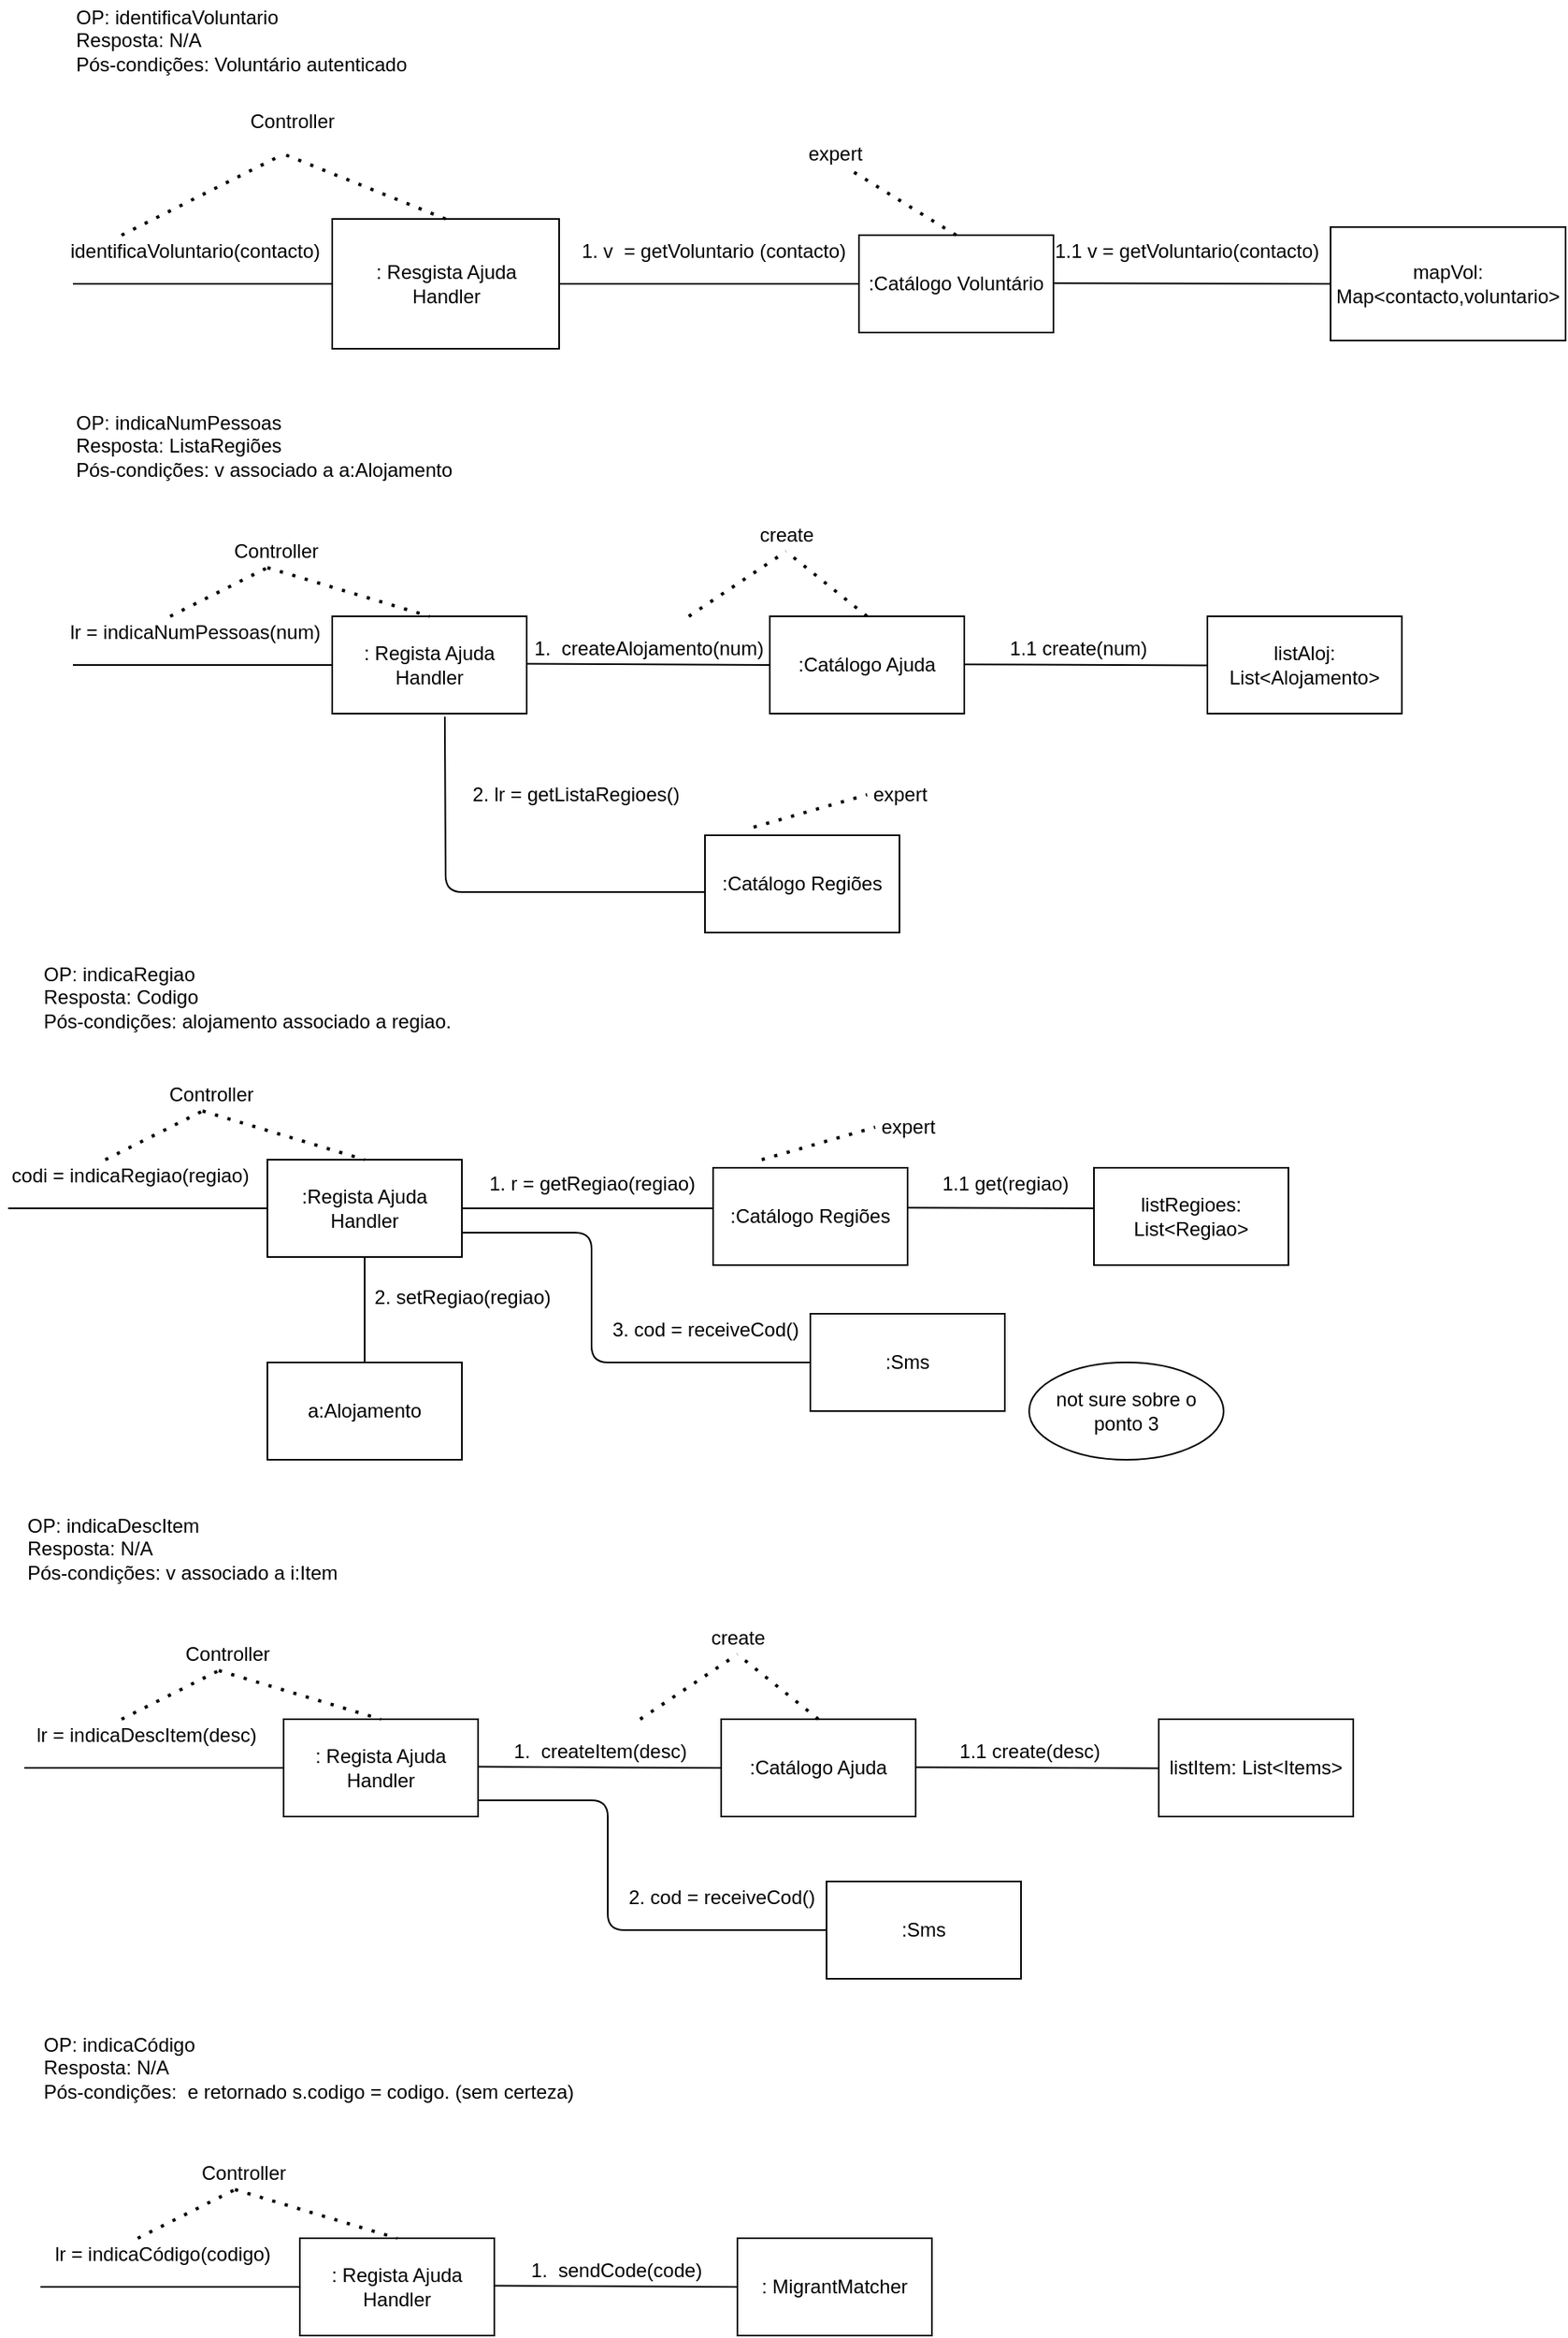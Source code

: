 <mxfile>
    <diagram id="OYfk0WZI_6KF0y1g5S_y" name="Page-1">
        <mxGraphModel dx="920" dy="507" grid="1" gridSize="10" guides="1" tooltips="1" connect="1" arrows="1" fold="1" page="1" pageScale="1" pageWidth="1654" pageHeight="1169" math="0" shadow="0">
            <root>
                <mxCell id="0"/>
                <mxCell id="1" parent="0"/>
                <mxCell id="ihmi3CmrBaso4x8rtIR5-3" value="OP: identificaVoluntario&lt;br&gt;Resposta: N/A&lt;br&gt;Pós-condições: Voluntário autenticado" style="text;html=1;align=left;verticalAlign=middle;resizable=0;points=[];autosize=1;strokeColor=none;fillColor=none;" parent="1" vertex="1">
                    <mxGeometry x="60" y="40" width="220" height="50" as="geometry"/>
                </mxCell>
                <mxCell id="ihmi3CmrBaso4x8rtIR5-4" value="identificaVoluntario(contacto)" style="text;html=1;align=center;verticalAlign=middle;resizable=0;points=[];autosize=1;strokeColor=none;fillColor=none;" parent="1" vertex="1">
                    <mxGeometry x="50" y="185" width="170" height="20" as="geometry"/>
                </mxCell>
                <mxCell id="ihmi3CmrBaso4x8rtIR5-5" value="" style="endArrow=none;html=1;endFill=0;" parent="1" edge="1">
                    <mxGeometry width="50" height="50" relative="1" as="geometry">
                        <mxPoint x="60" y="215" as="sourcePoint"/>
                        <mxPoint x="220" y="215" as="targetPoint"/>
                        <Array as="points">
                            <mxPoint x="150" y="215"/>
                        </Array>
                    </mxGeometry>
                </mxCell>
                <mxCell id="ihmi3CmrBaso4x8rtIR5-6" value="" style="rounded=0;whiteSpace=wrap;html=1;" parent="1" vertex="1">
                    <mxGeometry x="220" y="175" width="140" height="80" as="geometry"/>
                </mxCell>
                <mxCell id="ihmi3CmrBaso4x8rtIR5-7" value=": Resgista Ajuda&lt;br&gt;Handler" style="text;html=1;align=center;verticalAlign=middle;resizable=0;points=[];autosize=1;strokeColor=none;fillColor=none;" parent="1" vertex="1">
                    <mxGeometry x="240" y="200" width="100" height="30" as="geometry"/>
                </mxCell>
                <mxCell id="ihmi3CmrBaso4x8rtIR5-8" value="1. v&amp;nbsp; = getVoluntario (contacto)" style="text;html=1;align=center;verticalAlign=middle;resizable=0;points=[];autosize=1;strokeColor=none;fillColor=none;" parent="1" vertex="1">
                    <mxGeometry x="365" y="185" width="180" height="20" as="geometry"/>
                </mxCell>
                <mxCell id="ihmi3CmrBaso4x8rtIR5-9" value="" style="endArrow=none;html=1;exitX=1;exitY=0.5;exitDx=0;exitDy=0;endFill=0;" parent="1" source="ihmi3CmrBaso4x8rtIR5-6" target="ihmi3CmrBaso4x8rtIR5-11" edge="1">
                    <mxGeometry width="50" height="50" relative="1" as="geometry">
                        <mxPoint x="400" y="255" as="sourcePoint"/>
                        <mxPoint x="550" y="215" as="targetPoint"/>
                    </mxGeometry>
                </mxCell>
                <mxCell id="ihmi3CmrBaso4x8rtIR5-11" value=":Catálogo Voluntário" style="rounded=0;whiteSpace=wrap;html=1;" parent="1" vertex="1">
                    <mxGeometry x="545" y="185" width="120" height="60" as="geometry"/>
                </mxCell>
                <mxCell id="ihmi3CmrBaso4x8rtIR5-14" value="" style="endArrow=none;html=1;exitX=0;exitY=0.5;exitDx=0;exitDy=0;" parent="1" source="ihmi3CmrBaso4x8rtIR5-15" edge="1">
                    <mxGeometry width="50" height="50" relative="1" as="geometry">
                        <mxPoint x="815" y="214.58" as="sourcePoint"/>
                        <mxPoint x="665" y="214.58" as="targetPoint"/>
                    </mxGeometry>
                </mxCell>
                <mxCell id="ihmi3CmrBaso4x8rtIR5-15" value="mapVol: Map&amp;lt;contacto,voluntario&amp;gt;" style="rounded=0;whiteSpace=wrap;html=1;" parent="1" vertex="1">
                    <mxGeometry x="836" y="180" width="145" height="70" as="geometry"/>
                </mxCell>
                <mxCell id="ihmi3CmrBaso4x8rtIR5-16" value="1.1 v = getVoluntario(contacto)" style="text;html=1;align=center;verticalAlign=middle;resizable=0;points=[];autosize=1;strokeColor=none;fillColor=none;" parent="1" vertex="1">
                    <mxGeometry x="657" y="185" width="180" height="20" as="geometry"/>
                </mxCell>
                <mxCell id="ihmi3CmrBaso4x8rtIR5-17" value="" style="endArrow=none;dashed=1;html=1;dashPattern=1 3;strokeWidth=2;" parent="1" edge="1">
                    <mxGeometry width="50" height="50" relative="1" as="geometry">
                        <mxPoint x="90" y="185" as="sourcePoint"/>
                        <mxPoint x="190" y="135" as="targetPoint"/>
                    </mxGeometry>
                </mxCell>
                <mxCell id="ihmi3CmrBaso4x8rtIR5-18" value="" style="endArrow=none;dashed=1;html=1;dashPattern=1 3;strokeWidth=2;exitX=0.5;exitY=0;exitDx=0;exitDy=0;" parent="1" source="ihmi3CmrBaso4x8rtIR5-6" edge="1">
                    <mxGeometry width="50" height="50" relative="1" as="geometry">
                        <mxPoint x="420" y="315" as="sourcePoint"/>
                        <mxPoint x="190" y="135" as="targetPoint"/>
                    </mxGeometry>
                </mxCell>
                <mxCell id="ihmi3CmrBaso4x8rtIR5-19" value="Controller" style="text;html=1;align=center;verticalAlign=middle;resizable=0;points=[];autosize=1;strokeColor=none;fillColor=none;" parent="1" vertex="1">
                    <mxGeometry x="160" y="105" width="70" height="20" as="geometry"/>
                </mxCell>
                <mxCell id="ihmi3CmrBaso4x8rtIR5-20" value="" style="endArrow=none;dashed=1;html=1;dashPattern=1 3;strokeWidth=2;exitX=0.5;exitY=0;exitDx=0;exitDy=0;" parent="1" source="ihmi3CmrBaso4x8rtIR5-11" edge="1">
                    <mxGeometry width="50" height="50" relative="1" as="geometry">
                        <mxPoint x="470" y="215" as="sourcePoint"/>
                        <mxPoint x="540" y="145" as="targetPoint"/>
                    </mxGeometry>
                </mxCell>
                <mxCell id="ihmi3CmrBaso4x8rtIR5-21" value="expert" style="text;html=1;align=center;verticalAlign=middle;resizable=0;points=[];autosize=1;strokeColor=none;fillColor=none;" parent="1" vertex="1">
                    <mxGeometry x="505" y="125" width="50" height="20" as="geometry"/>
                </mxCell>
                <mxCell id="ihmi3CmrBaso4x8rtIR5-22" value="OP: indicaNumPessoas&lt;br&gt;Resposta: ListaRegiões&lt;br&gt;Pós-condições:&amp;nbsp;v associado a a:Alojamento" style="text;html=1;align=left;verticalAlign=middle;resizable=0;points=[];autosize=1;strokeColor=none;fillColor=none;" parent="1" vertex="1">
                    <mxGeometry x="60" y="290" width="250" height="50" as="geometry"/>
                </mxCell>
                <mxCell id="ihmi3CmrBaso4x8rtIR5-24" value="lr = indicaNumPessoas(num)" style="text;html=1;align=center;verticalAlign=middle;resizable=0;points=[];autosize=1;strokeColor=none;fillColor=none;" parent="1" vertex="1">
                    <mxGeometry x="50" y="420" width="170" height="20" as="geometry"/>
                </mxCell>
                <mxCell id="ihmi3CmrBaso4x8rtIR5-25" value="" style="endArrow=none;html=1;" parent="1" target="ihmi3CmrBaso4x8rtIR5-26" edge="1">
                    <mxGeometry width="50" height="50" relative="1" as="geometry">
                        <mxPoint x="60" y="450" as="sourcePoint"/>
                        <mxPoint x="230" y="450" as="targetPoint"/>
                    </mxGeometry>
                </mxCell>
                <mxCell id="ihmi3CmrBaso4x8rtIR5-26" value=": Regista Ajuda&lt;br&gt;Handler" style="rounded=0;whiteSpace=wrap;html=1;" parent="1" vertex="1">
                    <mxGeometry x="220" y="420" width="120" height="60" as="geometry"/>
                </mxCell>
                <mxCell id="ihmi3CmrBaso4x8rtIR5-27" value="" style="endArrow=none;dashed=1;html=1;dashPattern=1 3;strokeWidth=2;" parent="1" edge="1">
                    <mxGeometry width="50" height="50" relative="1" as="geometry">
                        <mxPoint x="120" y="420" as="sourcePoint"/>
                        <mxPoint x="180" y="390" as="targetPoint"/>
                    </mxGeometry>
                </mxCell>
                <mxCell id="ihmi3CmrBaso4x8rtIR5-34" value="" style="endArrow=none;dashed=1;html=1;dashPattern=1 3;strokeWidth=2;entryX=0.5;entryY=0;entryDx=0;entryDy=0;" parent="1" target="ihmi3CmrBaso4x8rtIR5-26" edge="1">
                    <mxGeometry width="50" height="50" relative="1" as="geometry">
                        <mxPoint x="180" y="390" as="sourcePoint"/>
                        <mxPoint x="240" y="360" as="targetPoint"/>
                    </mxGeometry>
                </mxCell>
                <mxCell id="ihmi3CmrBaso4x8rtIR5-35" value="Controller" style="text;html=1;align=center;verticalAlign=middle;resizable=0;points=[];autosize=1;strokeColor=none;fillColor=none;" parent="1" vertex="1">
                    <mxGeometry x="150" y="370" width="70" height="20" as="geometry"/>
                </mxCell>
                <mxCell id="3" value="" style="endArrow=none;html=1;entryX=0;entryY=0.5;entryDx=0;entryDy=0;" parent="1" target="4" edge="1">
                    <mxGeometry width="50" height="50" relative="1" as="geometry">
                        <mxPoint x="340" y="449.29" as="sourcePoint"/>
                        <mxPoint x="500" y="449.29" as="targetPoint"/>
                    </mxGeometry>
                </mxCell>
                <mxCell id="4" value=":Catálogo Ajuda" style="rounded=0;whiteSpace=wrap;html=1;" parent="1" vertex="1">
                    <mxGeometry x="490" y="420" width="120" height="60" as="geometry"/>
                </mxCell>
                <mxCell id="5" value="1.&amp;nbsp; createAlojamento(num)" style="text;html=1;align=center;verticalAlign=middle;resizable=0;points=[];autosize=1;strokeColor=none;fillColor=none;" parent="1" vertex="1">
                    <mxGeometry x="335" y="430" width="160" height="20" as="geometry"/>
                </mxCell>
                <mxCell id="ihmi3CmrBaso4x8rtIR5-38" value="codi = indicaRegiao(regiao)" style="text;html=1;align=center;verticalAlign=middle;resizable=0;points=[];autosize=1;strokeColor=none;fillColor=none;" parent="1" vertex="1">
                    <mxGeometry x="15" y="755" width="160" height="20" as="geometry"/>
                </mxCell>
                <mxCell id="ihmi3CmrBaso4x8rtIR5-39" value="" style="endArrow=none;html=1;" parent="1" target="ihmi3CmrBaso4x8rtIR5-40" edge="1">
                    <mxGeometry width="50" height="50" relative="1" as="geometry">
                        <mxPoint x="20" y="785.0" as="sourcePoint"/>
                        <mxPoint x="190" y="785" as="targetPoint"/>
                    </mxGeometry>
                </mxCell>
                <mxCell id="ihmi3CmrBaso4x8rtIR5-40" value=":Regista Ajuda&lt;br&gt;Handler" style="rounded=0;whiteSpace=wrap;html=1;" parent="1" vertex="1">
                    <mxGeometry x="180" y="755" width="120" height="60" as="geometry"/>
                </mxCell>
                <mxCell id="ihmi3CmrBaso4x8rtIR5-41" value="" style="endArrow=none;dashed=1;html=1;dashPattern=1 3;strokeWidth=2;" parent="1" edge="1">
                    <mxGeometry width="50" height="50" relative="1" as="geometry">
                        <mxPoint x="80" y="755" as="sourcePoint"/>
                        <mxPoint x="140" y="725" as="targetPoint"/>
                    </mxGeometry>
                </mxCell>
                <mxCell id="ihmi3CmrBaso4x8rtIR5-42" value="" style="endArrow=none;dashed=1;html=1;dashPattern=1 3;strokeWidth=2;entryX=0.5;entryY=0;entryDx=0;entryDy=0;" parent="1" target="ihmi3CmrBaso4x8rtIR5-40" edge="1">
                    <mxGeometry width="50" height="50" relative="1" as="geometry">
                        <mxPoint x="140" y="725" as="sourcePoint"/>
                        <mxPoint x="200" y="695" as="targetPoint"/>
                    </mxGeometry>
                </mxCell>
                <mxCell id="ihmi3CmrBaso4x8rtIR5-43" value="Controller" style="text;html=1;align=center;verticalAlign=middle;resizable=0;points=[];autosize=1;strokeColor=none;fillColor=none;" parent="1" vertex="1">
                    <mxGeometry x="110" y="705" width="70" height="20" as="geometry"/>
                </mxCell>
                <mxCell id="ihmi3CmrBaso4x8rtIR5-44" value="OP: indicaRegiao&lt;br&gt;Resposta: Codigo&lt;br&gt;Pós-condições: alojamento associado a regiao." style="text;html=1;align=left;verticalAlign=middle;resizable=0;points=[];autosize=1;strokeColor=none;fillColor=none;" parent="1" vertex="1">
                    <mxGeometry x="40" y="630" width="270" height="50" as="geometry"/>
                </mxCell>
                <mxCell id="6" value="" style="endArrow=none;html=1;exitX=0.579;exitY=1.032;exitDx=0;exitDy=0;exitPerimeter=0;" edge="1" parent="1" source="ihmi3CmrBaso4x8rtIR5-26">
                    <mxGeometry width="50" height="50" relative="1" as="geometry">
                        <mxPoint x="540" y="550" as="sourcePoint"/>
                        <mxPoint x="450" y="590" as="targetPoint"/>
                        <Array as="points">
                            <mxPoint x="290" y="590"/>
                        </Array>
                    </mxGeometry>
                </mxCell>
                <mxCell id="8" value="2. lr = getListaRegioes()" style="text;html=1;align=center;verticalAlign=middle;resizable=0;points=[];autosize=1;strokeColor=none;fillColor=none;" vertex="1" parent="1">
                    <mxGeometry x="300" y="520" width="140" height="20" as="geometry"/>
                </mxCell>
                <mxCell id="9" value=":Catálogo Regiões" style="rounded=0;whiteSpace=wrap;html=1;" vertex="1" parent="1">
                    <mxGeometry x="450" y="555" width="120" height="60" as="geometry"/>
                </mxCell>
                <mxCell id="11" value="" style="endArrow=none;html=1;exitX=1;exitY=0.5;exitDx=0;exitDy=0;" edge="1" parent="1" source="ihmi3CmrBaso4x8rtIR5-40">
                    <mxGeometry width="50" height="50" relative="1" as="geometry">
                        <mxPoint x="510" y="720" as="sourcePoint"/>
                        <mxPoint x="460" y="785" as="targetPoint"/>
                    </mxGeometry>
                </mxCell>
                <mxCell id="12" value="" style="endArrow=none;dashed=1;html=1;dashPattern=1 3;strokeWidth=2;" edge="1" parent="1">
                    <mxGeometry width="50" height="50" relative="1" as="geometry">
                        <mxPoint x="440" y="420" as="sourcePoint"/>
                        <mxPoint x="500" y="380" as="targetPoint"/>
                    </mxGeometry>
                </mxCell>
                <mxCell id="13" value="" style="endArrow=none;dashed=1;html=1;dashPattern=1 3;strokeWidth=2;exitX=0.5;exitY=0;exitDx=0;exitDy=0;" edge="1" parent="1" source="4">
                    <mxGeometry width="50" height="50" relative="1" as="geometry">
                        <mxPoint x="520" y="390" as="sourcePoint"/>
                        <mxPoint x="500" y="380" as="targetPoint"/>
                    </mxGeometry>
                </mxCell>
                <mxCell id="14" value="create" style="text;html=1;align=center;verticalAlign=middle;resizable=0;points=[];autosize=1;strokeColor=none;fillColor=none;" vertex="1" parent="1">
                    <mxGeometry x="475" y="360" width="50" height="20" as="geometry"/>
                </mxCell>
                <mxCell id="15" value="" style="endArrow=none;dashed=1;html=1;dashPattern=1 3;strokeWidth=2;" edge="1" parent="1">
                    <mxGeometry width="50" height="50" relative="1" as="geometry">
                        <mxPoint x="480" y="550" as="sourcePoint"/>
                        <mxPoint x="550" y="530" as="targetPoint"/>
                    </mxGeometry>
                </mxCell>
                <mxCell id="17" value="expert" style="text;html=1;align=center;verticalAlign=middle;resizable=0;points=[];autosize=1;strokeColor=none;fillColor=none;" vertex="1" parent="1">
                    <mxGeometry x="545" y="520" width="50" height="20" as="geometry"/>
                </mxCell>
                <mxCell id="19" value="1. r = getRegiao(regiao)" style="text;html=1;align=center;verticalAlign=middle;resizable=0;points=[];autosize=1;strokeColor=none;fillColor=none;" vertex="1" parent="1">
                    <mxGeometry x="310" y="760" width="140" height="20" as="geometry"/>
                </mxCell>
                <mxCell id="21" value=":Catálogo Regiões" style="rounded=0;whiteSpace=wrap;html=1;" vertex="1" parent="1">
                    <mxGeometry x="455" y="760" width="120" height="60" as="geometry"/>
                </mxCell>
                <mxCell id="22" value="" style="endArrow=none;html=1;exitX=1;exitY=0.5;exitDx=0;exitDy=0;" edge="1" parent="1">
                    <mxGeometry width="50" height="50" relative="1" as="geometry">
                        <mxPoint x="575" y="784.58" as="sourcePoint"/>
                        <mxPoint x="690" y="785" as="targetPoint"/>
                    </mxGeometry>
                </mxCell>
                <mxCell id="23" value="1.1 get(regiao)" style="text;html=1;align=center;verticalAlign=middle;resizable=0;points=[];autosize=1;strokeColor=none;fillColor=none;" vertex="1" parent="1">
                    <mxGeometry x="590" y="760" width="90" height="20" as="geometry"/>
                </mxCell>
                <mxCell id="24" value="listRegioes: List&amp;lt;Regiao&amp;gt;" style="rounded=0;whiteSpace=wrap;html=1;" vertex="1" parent="1">
                    <mxGeometry x="690" y="760" width="120" height="60" as="geometry"/>
                </mxCell>
                <mxCell id="26" value="" style="endArrow=none;html=1;entryX=0;entryY=0.5;entryDx=0;entryDy=0;" edge="1" parent="1">
                    <mxGeometry width="50" height="50" relative="1" as="geometry">
                        <mxPoint x="610" y="449.58" as="sourcePoint"/>
                        <mxPoint x="760" y="450.29" as="targetPoint"/>
                    </mxGeometry>
                </mxCell>
                <mxCell id="27" value="listAloj: List&amp;lt;Alojamento&amp;gt;" style="rounded=0;whiteSpace=wrap;html=1;" vertex="1" parent="1">
                    <mxGeometry x="760" y="420" width="120" height="60" as="geometry"/>
                </mxCell>
                <mxCell id="28" value="1.1 create(num)" style="text;html=1;align=center;verticalAlign=middle;resizable=0;points=[];autosize=1;strokeColor=none;fillColor=none;" vertex="1" parent="1">
                    <mxGeometry x="630" y="430" width="100" height="20" as="geometry"/>
                </mxCell>
                <mxCell id="29" value="" style="endArrow=none;dashed=1;html=1;dashPattern=1 3;strokeWidth=2;" edge="1" parent="1">
                    <mxGeometry width="50" height="50" relative="1" as="geometry">
                        <mxPoint x="485" y="755" as="sourcePoint"/>
                        <mxPoint x="555" y="735" as="targetPoint"/>
                    </mxGeometry>
                </mxCell>
                <mxCell id="30" value="expert" style="text;html=1;align=center;verticalAlign=middle;resizable=0;points=[];autosize=1;strokeColor=none;fillColor=none;" vertex="1" parent="1">
                    <mxGeometry x="550" y="725" width="50" height="20" as="geometry"/>
                </mxCell>
                <mxCell id="31" value="" style="endArrow=none;html=1;exitX=0.5;exitY=1;exitDx=0;exitDy=0;" edge="1" parent="1" source="ihmi3CmrBaso4x8rtIR5-40">
                    <mxGeometry width="50" height="50" relative="1" as="geometry">
                        <mxPoint x="310" y="795" as="sourcePoint"/>
                        <mxPoint x="240" y="880" as="targetPoint"/>
                    </mxGeometry>
                </mxCell>
                <mxCell id="32" value="a:Alojamento" style="rounded=0;whiteSpace=wrap;html=1;" vertex="1" parent="1">
                    <mxGeometry x="180" y="880" width="120" height="60" as="geometry"/>
                </mxCell>
                <mxCell id="34" value="2. setRegiao(regiao)" style="text;html=1;align=center;verticalAlign=middle;resizable=0;points=[];autosize=1;strokeColor=none;fillColor=none;" vertex="1" parent="1">
                    <mxGeometry x="240" y="830" width="120" height="20" as="geometry"/>
                </mxCell>
                <mxCell id="35" value="OP: indicaDescItem&lt;br&gt;Resposta: N/A&lt;br&gt;Pós-condições:&amp;nbsp;v associado a i:Item" style="text;html=1;align=left;verticalAlign=middle;resizable=0;points=[];autosize=1;strokeColor=none;fillColor=none;" vertex="1" parent="1">
                    <mxGeometry x="30" y="970" width="210" height="50" as="geometry"/>
                </mxCell>
                <mxCell id="36" value="lr =&amp;nbsp;indicaDescItem(desc)" style="text;html=1;align=center;verticalAlign=middle;resizable=0;points=[];autosize=1;strokeColor=none;fillColor=none;" vertex="1" parent="1">
                    <mxGeometry x="30" y="1100" width="150" height="20" as="geometry"/>
                </mxCell>
                <mxCell id="37" value="" style="endArrow=none;html=1;" edge="1" parent="1" target="38">
                    <mxGeometry width="50" height="50" relative="1" as="geometry">
                        <mxPoint x="30" y="1130" as="sourcePoint"/>
                        <mxPoint x="200" y="1130" as="targetPoint"/>
                    </mxGeometry>
                </mxCell>
                <mxCell id="38" value=": Regista Ajuda&lt;br&gt;Handler" style="rounded=0;whiteSpace=wrap;html=1;" vertex="1" parent="1">
                    <mxGeometry x="190" y="1100" width="120" height="60" as="geometry"/>
                </mxCell>
                <mxCell id="39" value="" style="endArrow=none;dashed=1;html=1;dashPattern=1 3;strokeWidth=2;" edge="1" parent="1">
                    <mxGeometry width="50" height="50" relative="1" as="geometry">
                        <mxPoint x="90" y="1100" as="sourcePoint"/>
                        <mxPoint x="150" y="1070" as="targetPoint"/>
                    </mxGeometry>
                </mxCell>
                <mxCell id="40" value="" style="endArrow=none;dashed=1;html=1;dashPattern=1 3;strokeWidth=2;entryX=0.5;entryY=0;entryDx=0;entryDy=0;" edge="1" parent="1" target="38">
                    <mxGeometry width="50" height="50" relative="1" as="geometry">
                        <mxPoint x="150" y="1070" as="sourcePoint"/>
                        <mxPoint x="210" y="1040" as="targetPoint"/>
                    </mxGeometry>
                </mxCell>
                <mxCell id="41" value="Controller" style="text;html=1;align=center;verticalAlign=middle;resizable=0;points=[];autosize=1;strokeColor=none;fillColor=none;" vertex="1" parent="1">
                    <mxGeometry x="120" y="1050" width="70" height="20" as="geometry"/>
                </mxCell>
                <mxCell id="42" value="" style="endArrow=none;html=1;entryX=0;entryY=0.5;entryDx=0;entryDy=0;" edge="1" parent="1" target="43">
                    <mxGeometry width="50" height="50" relative="1" as="geometry">
                        <mxPoint x="310" y="1129.29" as="sourcePoint"/>
                        <mxPoint x="470" y="1129.29" as="targetPoint"/>
                    </mxGeometry>
                </mxCell>
                <mxCell id="43" value=":Catálogo Ajuda" style="rounded=0;whiteSpace=wrap;html=1;" vertex="1" parent="1">
                    <mxGeometry x="460" y="1100" width="120" height="60" as="geometry"/>
                </mxCell>
                <mxCell id="44" value="1.&amp;nbsp; createItem(desc)" style="text;html=1;align=center;verticalAlign=middle;resizable=0;points=[];autosize=1;strokeColor=none;fillColor=none;" vertex="1" parent="1">
                    <mxGeometry x="325" y="1110" width="120" height="20" as="geometry"/>
                </mxCell>
                <mxCell id="48" value="" style="endArrow=none;dashed=1;html=1;dashPattern=1 3;strokeWidth=2;" edge="1" parent="1">
                    <mxGeometry width="50" height="50" relative="1" as="geometry">
                        <mxPoint x="410" y="1100" as="sourcePoint"/>
                        <mxPoint x="470" y="1060" as="targetPoint"/>
                    </mxGeometry>
                </mxCell>
                <mxCell id="49" value="" style="endArrow=none;dashed=1;html=1;dashPattern=1 3;strokeWidth=2;exitX=0.5;exitY=0;exitDx=0;exitDy=0;" edge="1" parent="1" source="43">
                    <mxGeometry width="50" height="50" relative="1" as="geometry">
                        <mxPoint x="490" y="1070" as="sourcePoint"/>
                        <mxPoint x="470" y="1060" as="targetPoint"/>
                    </mxGeometry>
                </mxCell>
                <mxCell id="50" value="create" style="text;html=1;align=center;verticalAlign=middle;resizable=0;points=[];autosize=1;strokeColor=none;fillColor=none;" vertex="1" parent="1">
                    <mxGeometry x="445" y="1040" width="50" height="20" as="geometry"/>
                </mxCell>
                <mxCell id="53" value="" style="endArrow=none;html=1;entryX=0;entryY=0.5;entryDx=0;entryDy=0;" edge="1" parent="1">
                    <mxGeometry width="50" height="50" relative="1" as="geometry">
                        <mxPoint x="580" y="1129.58" as="sourcePoint"/>
                        <mxPoint x="730.0" y="1130.29" as="targetPoint"/>
                    </mxGeometry>
                </mxCell>
                <mxCell id="54" value="listItem: List&amp;lt;Items&amp;gt;" style="rounded=0;whiteSpace=wrap;html=1;" vertex="1" parent="1">
                    <mxGeometry x="730" y="1100" width="120" height="60" as="geometry"/>
                </mxCell>
                <mxCell id="55" value="1.1 create(desc)" style="text;html=1;align=center;verticalAlign=middle;resizable=0;points=[];autosize=1;strokeColor=none;fillColor=none;" vertex="1" parent="1">
                    <mxGeometry x="600" y="1110" width="100" height="20" as="geometry"/>
                </mxCell>
                <mxCell id="56" value="" style="endArrow=none;html=1;entryX=0;entryY=0.5;entryDx=0;entryDy=0;" edge="1" parent="1" target="58">
                    <mxGeometry width="50" height="50" relative="1" as="geometry">
                        <mxPoint x="300" y="800" as="sourcePoint"/>
                        <mxPoint x="480" y="880" as="targetPoint"/>
                        <Array as="points">
                            <mxPoint x="380" y="800"/>
                            <mxPoint x="380" y="880"/>
                        </Array>
                    </mxGeometry>
                </mxCell>
                <mxCell id="57" value="3. cod = receiveCod()" style="text;html=1;align=center;verticalAlign=middle;resizable=0;points=[];autosize=1;strokeColor=none;fillColor=none;" vertex="1" parent="1">
                    <mxGeometry x="385" y="850" width="130" height="20" as="geometry"/>
                </mxCell>
                <mxCell id="58" value=":Sms" style="rounded=0;whiteSpace=wrap;html=1;" vertex="1" parent="1">
                    <mxGeometry x="515" y="850" width="120" height="60" as="geometry"/>
                </mxCell>
                <mxCell id="102" value="not sure sobre o ponto 3" style="ellipse;whiteSpace=wrap;html=1;" vertex="1" parent="1">
                    <mxGeometry x="650" y="880" width="120" height="60" as="geometry"/>
                </mxCell>
                <mxCell id="116" value="OP:&amp;nbsp;&lt;span style=&quot;text-align: center&quot;&gt;indicaCódigo&lt;/span&gt;&lt;br&gt;Resposta: N/A&lt;br&gt;Pós-condições:&amp;nbsp;&amp;nbsp;e retornado s.codigo = codigo. (sem certeza)" style="text;html=1;align=left;verticalAlign=middle;resizable=0;points=[];autosize=1;strokeColor=none;fillColor=none;" vertex="1" parent="1">
                    <mxGeometry x="40" y="1290" width="340" height="50" as="geometry"/>
                </mxCell>
                <mxCell id="117" value="lr =&amp;nbsp;indicaCódigo(codigo)" style="text;html=1;align=center;verticalAlign=middle;resizable=0;points=[];autosize=1;strokeColor=none;fillColor=none;" vertex="1" parent="1">
                    <mxGeometry x="40" y="1420" width="150" height="20" as="geometry"/>
                </mxCell>
                <mxCell id="118" value="" style="endArrow=none;html=1;" edge="1" parent="1" target="119">
                    <mxGeometry width="50" height="50" relative="1" as="geometry">
                        <mxPoint x="40" y="1450" as="sourcePoint"/>
                        <mxPoint x="210" y="1450" as="targetPoint"/>
                    </mxGeometry>
                </mxCell>
                <mxCell id="119" value=": Regista Ajuda&lt;br&gt;Handler" style="rounded=0;whiteSpace=wrap;html=1;" vertex="1" parent="1">
                    <mxGeometry x="200" y="1420" width="120" height="60" as="geometry"/>
                </mxCell>
                <mxCell id="120" value="" style="endArrow=none;dashed=1;html=1;dashPattern=1 3;strokeWidth=2;" edge="1" parent="1">
                    <mxGeometry width="50" height="50" relative="1" as="geometry">
                        <mxPoint x="100" y="1420" as="sourcePoint"/>
                        <mxPoint x="160" y="1390" as="targetPoint"/>
                    </mxGeometry>
                </mxCell>
                <mxCell id="121" value="" style="endArrow=none;dashed=1;html=1;dashPattern=1 3;strokeWidth=2;entryX=0.5;entryY=0;entryDx=0;entryDy=0;" edge="1" parent="1" target="119">
                    <mxGeometry width="50" height="50" relative="1" as="geometry">
                        <mxPoint x="160" y="1390" as="sourcePoint"/>
                        <mxPoint x="220" y="1360" as="targetPoint"/>
                    </mxGeometry>
                </mxCell>
                <mxCell id="122" value="Controller" style="text;html=1;align=center;verticalAlign=middle;resizable=0;points=[];autosize=1;strokeColor=none;fillColor=none;" vertex="1" parent="1">
                    <mxGeometry x="130" y="1370" width="70" height="20" as="geometry"/>
                </mxCell>
                <mxCell id="123" value="" style="endArrow=none;html=1;entryX=0;entryY=0.5;entryDx=0;entryDy=0;" edge="1" parent="1" target="124">
                    <mxGeometry width="50" height="50" relative="1" as="geometry">
                        <mxPoint x="320" y="1449.29" as="sourcePoint"/>
                        <mxPoint x="480" y="1449.29" as="targetPoint"/>
                    </mxGeometry>
                </mxCell>
                <mxCell id="124" value=": MigrantMatcher" style="rounded=0;whiteSpace=wrap;html=1;" vertex="1" parent="1">
                    <mxGeometry x="470" y="1420" width="120" height="60" as="geometry"/>
                </mxCell>
                <mxCell id="125" value="1.&amp;nbsp; sendCode(code)" style="text;html=1;align=center;verticalAlign=middle;resizable=0;points=[];autosize=1;strokeColor=none;fillColor=none;" vertex="1" parent="1">
                    <mxGeometry x="335" y="1430" width="120" height="20" as="geometry"/>
                </mxCell>
                <mxCell id="141" value="" style="endArrow=none;html=1;entryX=0;entryY=0.5;entryDx=0;entryDy=0;" edge="1" parent="1" target="143">
                    <mxGeometry width="50" height="50" relative="1" as="geometry">
                        <mxPoint x="310" y="1150" as="sourcePoint"/>
                        <mxPoint x="490" y="1230" as="targetPoint"/>
                        <Array as="points">
                            <mxPoint x="390" y="1150"/>
                            <mxPoint x="390" y="1230"/>
                        </Array>
                    </mxGeometry>
                </mxCell>
                <mxCell id="142" value="2. cod = receiveCod()" style="text;html=1;align=center;verticalAlign=middle;resizable=0;points=[];autosize=1;strokeColor=none;fillColor=none;" vertex="1" parent="1">
                    <mxGeometry x="395" y="1200" width="130" height="20" as="geometry"/>
                </mxCell>
                <mxCell id="143" value=":Sms" style="rounded=0;whiteSpace=wrap;html=1;" vertex="1" parent="1">
                    <mxGeometry x="525" y="1200" width="120" height="60" as="geometry"/>
                </mxCell>
            </root>
        </mxGraphModel>
    </diagram>
</mxfile>